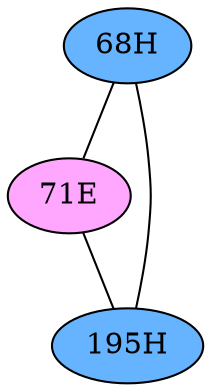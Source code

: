 // The Round Table
graph {
	"68H" [fillcolor="#66B3FF" style=radial]
	"71E" [fillcolor="#FFA6FF" style=radial]
	"68H" -- "71E" [penwidth=1]
	"68H" [fillcolor="#66B3FF" style=radial]
	"195H" [fillcolor="#66B3FF" style=radial]
	"68H" -- "195H" [penwidth=1]
	"71E" [fillcolor="#FFA6FF" style=radial]
	"195H" [fillcolor="#66B3FF" style=radial]
	"71E" -- "195H" [penwidth=1]
}
